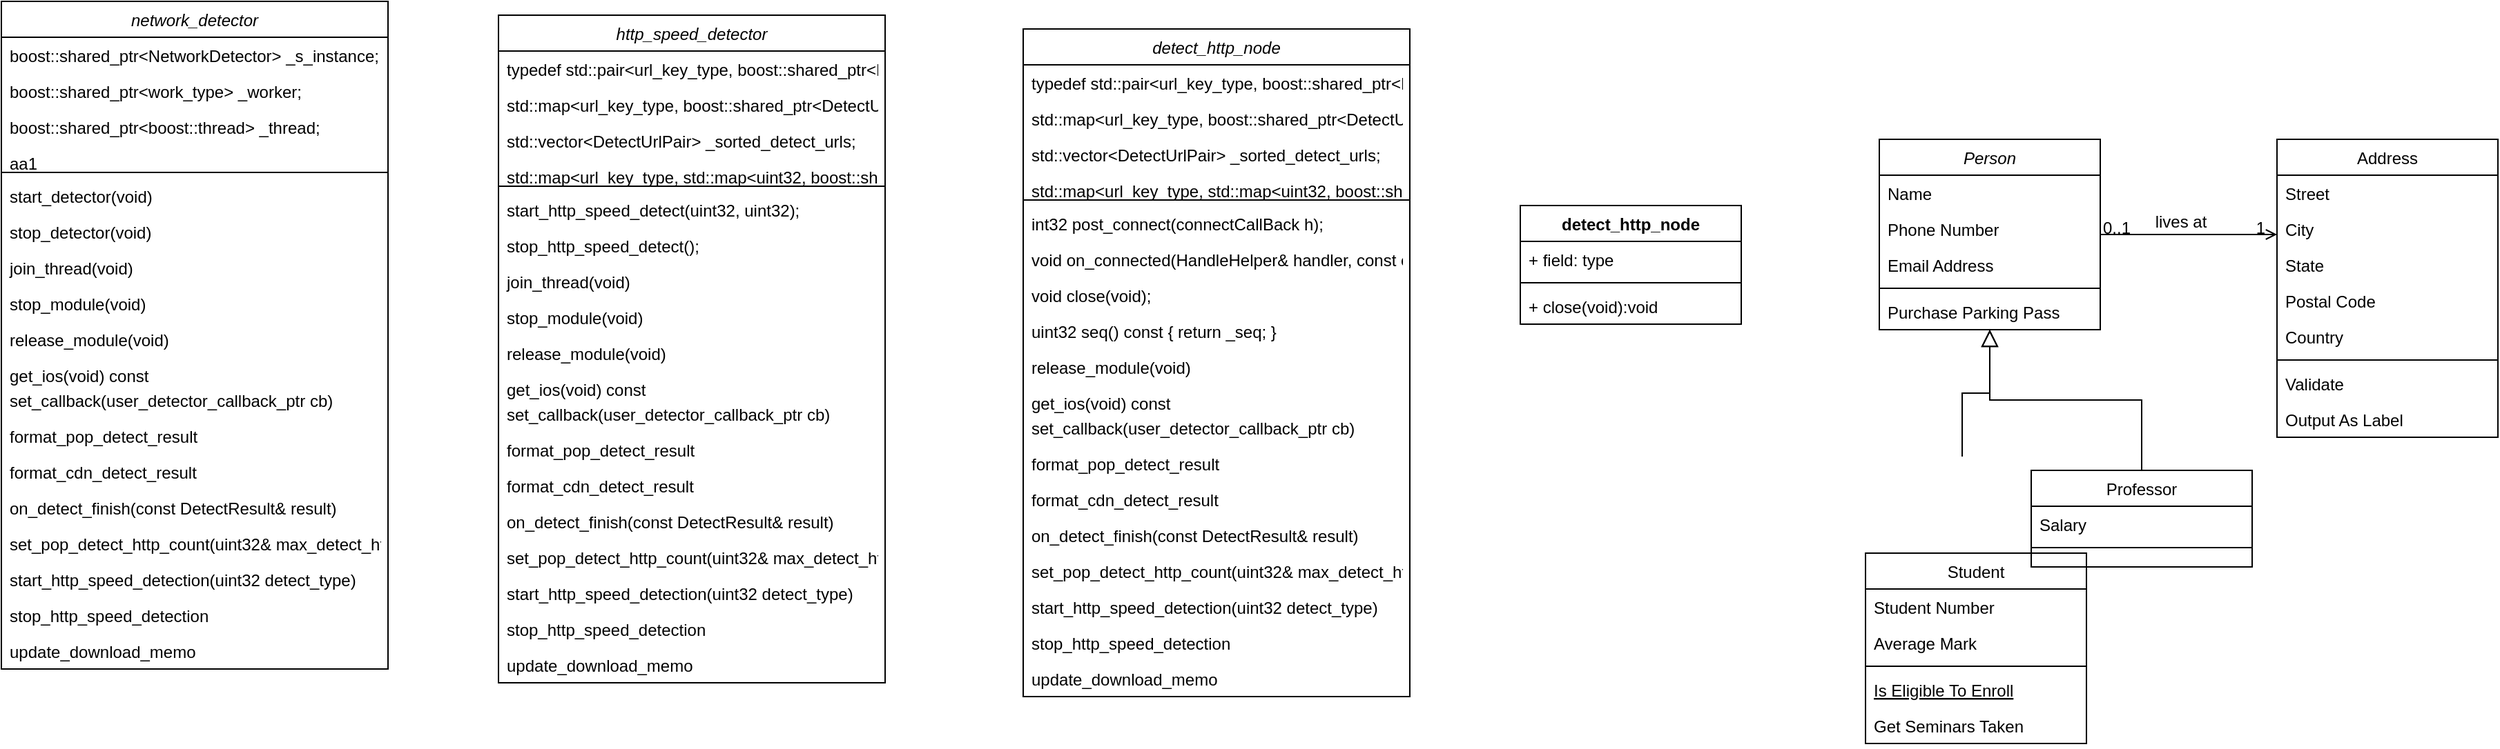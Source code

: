 <mxfile version="20.2.3" type="github">
  <diagram id="C5RBs43oDa-KdzZeNtuy" name="Page-1">
    <mxGraphModel dx="946" dy="614" grid="1" gridSize="10" guides="1" tooltips="1" connect="1" arrows="1" fold="1" page="1" pageScale="1" pageWidth="827" pageHeight="1169" math="0" shadow="0">
      <root>
        <mxCell id="WIyWlLk6GJQsqaUBKTNV-0" />
        <mxCell id="WIyWlLk6GJQsqaUBKTNV-1" parent="WIyWlLk6GJQsqaUBKTNV-0" />
        <mxCell id="zkfFHV4jXpPFQw0GAbJ--0" value="Person" style="swimlane;fontStyle=2;align=center;verticalAlign=top;childLayout=stackLayout;horizontal=1;startSize=26;horizontalStack=0;resizeParent=1;resizeLast=0;collapsible=1;marginBottom=0;rounded=0;shadow=0;strokeWidth=1;" parent="WIyWlLk6GJQsqaUBKTNV-1" vertex="1">
          <mxGeometry x="1380" y="120" width="160" height="138" as="geometry">
            <mxRectangle x="230" y="140" width="160" height="26" as="alternateBounds" />
          </mxGeometry>
        </mxCell>
        <mxCell id="zkfFHV4jXpPFQw0GAbJ--1" value="Name" style="text;align=left;verticalAlign=top;spacingLeft=4;spacingRight=4;overflow=hidden;rotatable=0;points=[[0,0.5],[1,0.5]];portConstraint=eastwest;" parent="zkfFHV4jXpPFQw0GAbJ--0" vertex="1">
          <mxGeometry y="26" width="160" height="26" as="geometry" />
        </mxCell>
        <mxCell id="zkfFHV4jXpPFQw0GAbJ--2" value="Phone Number" style="text;align=left;verticalAlign=top;spacingLeft=4;spacingRight=4;overflow=hidden;rotatable=0;points=[[0,0.5],[1,0.5]];portConstraint=eastwest;rounded=0;shadow=0;html=0;" parent="zkfFHV4jXpPFQw0GAbJ--0" vertex="1">
          <mxGeometry y="52" width="160" height="26" as="geometry" />
        </mxCell>
        <mxCell id="zkfFHV4jXpPFQw0GAbJ--3" value="Email Address" style="text;align=left;verticalAlign=top;spacingLeft=4;spacingRight=4;overflow=hidden;rotatable=0;points=[[0,0.5],[1,0.5]];portConstraint=eastwest;rounded=0;shadow=0;html=0;" parent="zkfFHV4jXpPFQw0GAbJ--0" vertex="1">
          <mxGeometry y="78" width="160" height="26" as="geometry" />
        </mxCell>
        <mxCell id="zkfFHV4jXpPFQw0GAbJ--4" value="" style="line;html=1;strokeWidth=1;align=left;verticalAlign=middle;spacingTop=-1;spacingLeft=3;spacingRight=3;rotatable=0;labelPosition=right;points=[];portConstraint=eastwest;" parent="zkfFHV4jXpPFQw0GAbJ--0" vertex="1">
          <mxGeometry y="104" width="160" height="8" as="geometry" />
        </mxCell>
        <mxCell id="zkfFHV4jXpPFQw0GAbJ--5" value="Purchase Parking Pass" style="text;align=left;verticalAlign=top;spacingLeft=4;spacingRight=4;overflow=hidden;rotatable=0;points=[[0,0.5],[1,0.5]];portConstraint=eastwest;" parent="zkfFHV4jXpPFQw0GAbJ--0" vertex="1">
          <mxGeometry y="112" width="160" height="26" as="geometry" />
        </mxCell>
        <mxCell id="zkfFHV4jXpPFQw0GAbJ--6" value="Student" style="swimlane;fontStyle=0;align=center;verticalAlign=top;childLayout=stackLayout;horizontal=1;startSize=26;horizontalStack=0;resizeParent=1;resizeLast=0;collapsible=1;marginBottom=0;rounded=0;shadow=0;strokeWidth=1;" parent="WIyWlLk6GJQsqaUBKTNV-1" vertex="1">
          <mxGeometry x="1370" y="420" width="160" height="138" as="geometry">
            <mxRectangle x="130" y="380" width="160" height="26" as="alternateBounds" />
          </mxGeometry>
        </mxCell>
        <mxCell id="zkfFHV4jXpPFQw0GAbJ--7" value="Student Number" style="text;align=left;verticalAlign=top;spacingLeft=4;spacingRight=4;overflow=hidden;rotatable=0;points=[[0,0.5],[1,0.5]];portConstraint=eastwest;" parent="zkfFHV4jXpPFQw0GAbJ--6" vertex="1">
          <mxGeometry y="26" width="160" height="26" as="geometry" />
        </mxCell>
        <mxCell id="zkfFHV4jXpPFQw0GAbJ--8" value="Average Mark" style="text;align=left;verticalAlign=top;spacingLeft=4;spacingRight=4;overflow=hidden;rotatable=0;points=[[0,0.5],[1,0.5]];portConstraint=eastwest;rounded=0;shadow=0;html=0;" parent="zkfFHV4jXpPFQw0GAbJ--6" vertex="1">
          <mxGeometry y="52" width="160" height="26" as="geometry" />
        </mxCell>
        <mxCell id="zkfFHV4jXpPFQw0GAbJ--9" value="" style="line;html=1;strokeWidth=1;align=left;verticalAlign=middle;spacingTop=-1;spacingLeft=3;spacingRight=3;rotatable=0;labelPosition=right;points=[];portConstraint=eastwest;" parent="zkfFHV4jXpPFQw0GAbJ--6" vertex="1">
          <mxGeometry y="78" width="160" height="8" as="geometry" />
        </mxCell>
        <mxCell id="zkfFHV4jXpPFQw0GAbJ--10" value="Is Eligible To Enroll" style="text;align=left;verticalAlign=top;spacingLeft=4;spacingRight=4;overflow=hidden;rotatable=0;points=[[0,0.5],[1,0.5]];portConstraint=eastwest;fontStyle=4" parent="zkfFHV4jXpPFQw0GAbJ--6" vertex="1">
          <mxGeometry y="86" width="160" height="26" as="geometry" />
        </mxCell>
        <mxCell id="zkfFHV4jXpPFQw0GAbJ--11" value="Get Seminars Taken" style="text;align=left;verticalAlign=top;spacingLeft=4;spacingRight=4;overflow=hidden;rotatable=0;points=[[0,0.5],[1,0.5]];portConstraint=eastwest;" parent="zkfFHV4jXpPFQw0GAbJ--6" vertex="1">
          <mxGeometry y="112" width="160" height="26" as="geometry" />
        </mxCell>
        <mxCell id="zkfFHV4jXpPFQw0GAbJ--12" value="" style="endArrow=block;endSize=10;endFill=0;shadow=0;strokeWidth=1;rounded=0;edgeStyle=elbowEdgeStyle;elbow=vertical;" parent="WIyWlLk6GJQsqaUBKTNV-1" target="zkfFHV4jXpPFQw0GAbJ--0" edge="1">
          <mxGeometry width="160" relative="1" as="geometry">
            <mxPoint x="1440" y="350" as="sourcePoint" />
            <mxPoint x="1360" y="203" as="targetPoint" />
          </mxGeometry>
        </mxCell>
        <mxCell id="zkfFHV4jXpPFQw0GAbJ--13" value="Professor" style="swimlane;fontStyle=0;align=center;verticalAlign=top;childLayout=stackLayout;horizontal=1;startSize=26;horizontalStack=0;resizeParent=1;resizeLast=0;collapsible=1;marginBottom=0;rounded=0;shadow=0;strokeWidth=1;" parent="WIyWlLk6GJQsqaUBKTNV-1" vertex="1">
          <mxGeometry x="1490" y="360" width="160" height="70" as="geometry">
            <mxRectangle x="340" y="380" width="170" height="26" as="alternateBounds" />
          </mxGeometry>
        </mxCell>
        <mxCell id="zkfFHV4jXpPFQw0GAbJ--14" value="Salary" style="text;align=left;verticalAlign=top;spacingLeft=4;spacingRight=4;overflow=hidden;rotatable=0;points=[[0,0.5],[1,0.5]];portConstraint=eastwest;" parent="zkfFHV4jXpPFQw0GAbJ--13" vertex="1">
          <mxGeometry y="26" width="160" height="26" as="geometry" />
        </mxCell>
        <mxCell id="zkfFHV4jXpPFQw0GAbJ--15" value="" style="line;html=1;strokeWidth=1;align=left;verticalAlign=middle;spacingTop=-1;spacingLeft=3;spacingRight=3;rotatable=0;labelPosition=right;points=[];portConstraint=eastwest;" parent="zkfFHV4jXpPFQw0GAbJ--13" vertex="1">
          <mxGeometry y="52" width="160" height="8" as="geometry" />
        </mxCell>
        <mxCell id="zkfFHV4jXpPFQw0GAbJ--16" value="" style="endArrow=block;endSize=10;endFill=0;shadow=0;strokeWidth=1;rounded=0;edgeStyle=elbowEdgeStyle;elbow=vertical;" parent="WIyWlLk6GJQsqaUBKTNV-1" source="zkfFHV4jXpPFQw0GAbJ--13" target="zkfFHV4jXpPFQw0GAbJ--0" edge="1">
          <mxGeometry width="160" relative="1" as="geometry">
            <mxPoint x="1370" y="373" as="sourcePoint" />
            <mxPoint x="1470" y="271" as="targetPoint" />
          </mxGeometry>
        </mxCell>
        <mxCell id="zkfFHV4jXpPFQw0GAbJ--17" value="Address" style="swimlane;fontStyle=0;align=center;verticalAlign=top;childLayout=stackLayout;horizontal=1;startSize=26;horizontalStack=0;resizeParent=1;resizeLast=0;collapsible=1;marginBottom=0;rounded=0;shadow=0;strokeWidth=1;" parent="WIyWlLk6GJQsqaUBKTNV-1" vertex="1">
          <mxGeometry x="1668" y="120" width="160" height="216" as="geometry">
            <mxRectangle x="550" y="140" width="160" height="26" as="alternateBounds" />
          </mxGeometry>
        </mxCell>
        <mxCell id="zkfFHV4jXpPFQw0GAbJ--18" value="Street" style="text;align=left;verticalAlign=top;spacingLeft=4;spacingRight=4;overflow=hidden;rotatable=0;points=[[0,0.5],[1,0.5]];portConstraint=eastwest;" parent="zkfFHV4jXpPFQw0GAbJ--17" vertex="1">
          <mxGeometry y="26" width="160" height="26" as="geometry" />
        </mxCell>
        <mxCell id="zkfFHV4jXpPFQw0GAbJ--19" value="City" style="text;align=left;verticalAlign=top;spacingLeft=4;spacingRight=4;overflow=hidden;rotatable=0;points=[[0,0.5],[1,0.5]];portConstraint=eastwest;rounded=0;shadow=0;html=0;" parent="zkfFHV4jXpPFQw0GAbJ--17" vertex="1">
          <mxGeometry y="52" width="160" height="26" as="geometry" />
        </mxCell>
        <mxCell id="zkfFHV4jXpPFQw0GAbJ--20" value="State" style="text;align=left;verticalAlign=top;spacingLeft=4;spacingRight=4;overflow=hidden;rotatable=0;points=[[0,0.5],[1,0.5]];portConstraint=eastwest;rounded=0;shadow=0;html=0;" parent="zkfFHV4jXpPFQw0GAbJ--17" vertex="1">
          <mxGeometry y="78" width="160" height="26" as="geometry" />
        </mxCell>
        <mxCell id="zkfFHV4jXpPFQw0GAbJ--21" value="Postal Code" style="text;align=left;verticalAlign=top;spacingLeft=4;spacingRight=4;overflow=hidden;rotatable=0;points=[[0,0.5],[1,0.5]];portConstraint=eastwest;rounded=0;shadow=0;html=0;" parent="zkfFHV4jXpPFQw0GAbJ--17" vertex="1">
          <mxGeometry y="104" width="160" height="26" as="geometry" />
        </mxCell>
        <mxCell id="zkfFHV4jXpPFQw0GAbJ--22" value="Country" style="text;align=left;verticalAlign=top;spacingLeft=4;spacingRight=4;overflow=hidden;rotatable=0;points=[[0,0.5],[1,0.5]];portConstraint=eastwest;rounded=0;shadow=0;html=0;" parent="zkfFHV4jXpPFQw0GAbJ--17" vertex="1">
          <mxGeometry y="130" width="160" height="26" as="geometry" />
        </mxCell>
        <mxCell id="zkfFHV4jXpPFQw0GAbJ--23" value="" style="line;html=1;strokeWidth=1;align=left;verticalAlign=middle;spacingTop=-1;spacingLeft=3;spacingRight=3;rotatable=0;labelPosition=right;points=[];portConstraint=eastwest;" parent="zkfFHV4jXpPFQw0GAbJ--17" vertex="1">
          <mxGeometry y="156" width="160" height="8" as="geometry" />
        </mxCell>
        <mxCell id="zkfFHV4jXpPFQw0GAbJ--24" value="Validate" style="text;align=left;verticalAlign=top;spacingLeft=4;spacingRight=4;overflow=hidden;rotatable=0;points=[[0,0.5],[1,0.5]];portConstraint=eastwest;" parent="zkfFHV4jXpPFQw0GAbJ--17" vertex="1">
          <mxGeometry y="164" width="160" height="26" as="geometry" />
        </mxCell>
        <mxCell id="zkfFHV4jXpPFQw0GAbJ--25" value="Output As Label" style="text;align=left;verticalAlign=top;spacingLeft=4;spacingRight=4;overflow=hidden;rotatable=0;points=[[0,0.5],[1,0.5]];portConstraint=eastwest;" parent="zkfFHV4jXpPFQw0GAbJ--17" vertex="1">
          <mxGeometry y="190" width="160" height="26" as="geometry" />
        </mxCell>
        <mxCell id="zkfFHV4jXpPFQw0GAbJ--26" value="" style="endArrow=open;shadow=0;strokeWidth=1;rounded=0;endFill=1;edgeStyle=elbowEdgeStyle;elbow=vertical;" parent="WIyWlLk6GJQsqaUBKTNV-1" source="zkfFHV4jXpPFQw0GAbJ--0" target="zkfFHV4jXpPFQw0GAbJ--17" edge="1">
          <mxGeometry x="0.5" y="41" relative="1" as="geometry">
            <mxPoint x="1540" y="192" as="sourcePoint" />
            <mxPoint x="1700" y="192" as="targetPoint" />
            <mxPoint x="-40" y="32" as="offset" />
          </mxGeometry>
        </mxCell>
        <mxCell id="zkfFHV4jXpPFQw0GAbJ--27" value="0..1" style="resizable=0;align=left;verticalAlign=bottom;labelBackgroundColor=none;fontSize=12;" parent="zkfFHV4jXpPFQw0GAbJ--26" connectable="0" vertex="1">
          <mxGeometry x="-1" relative="1" as="geometry">
            <mxPoint y="4" as="offset" />
          </mxGeometry>
        </mxCell>
        <mxCell id="zkfFHV4jXpPFQw0GAbJ--28" value="1" style="resizable=0;align=right;verticalAlign=bottom;labelBackgroundColor=none;fontSize=12;" parent="zkfFHV4jXpPFQw0GAbJ--26" connectable="0" vertex="1">
          <mxGeometry x="1" relative="1" as="geometry">
            <mxPoint x="-7" y="4" as="offset" />
          </mxGeometry>
        </mxCell>
        <mxCell id="zkfFHV4jXpPFQw0GAbJ--29" value="lives at" style="text;html=1;resizable=0;points=[];;align=center;verticalAlign=middle;labelBackgroundColor=none;rounded=0;shadow=0;strokeWidth=1;fontSize=12;" parent="zkfFHV4jXpPFQw0GAbJ--26" vertex="1" connectable="0">
          <mxGeometry x="0.5" y="49" relative="1" as="geometry">
            <mxPoint x="-38" y="40" as="offset" />
          </mxGeometry>
        </mxCell>
        <mxCell id="YWh_K6YURbZ0HgwDhBZC-0" value="network_detector" style="swimlane;fontStyle=2;align=center;verticalAlign=top;childLayout=stackLayout;horizontal=1;startSize=26;horizontalStack=0;resizeParent=1;resizeLast=0;collapsible=1;marginBottom=0;rounded=0;shadow=0;strokeWidth=1;" vertex="1" parent="WIyWlLk6GJQsqaUBKTNV-1">
          <mxGeometry x="20" y="20" width="280" height="484" as="geometry">
            <mxRectangle x="230" y="140" width="160" height="26" as="alternateBounds" />
          </mxGeometry>
        </mxCell>
        <mxCell id="YWh_K6YURbZ0HgwDhBZC-1" value="boost::shared_ptr&lt;NetworkDetector&gt; _s_instance;" style="text;align=left;verticalAlign=top;spacingLeft=4;spacingRight=4;overflow=hidden;rotatable=0;points=[[0,0.5],[1,0.5]];portConstraint=eastwest;" vertex="1" parent="YWh_K6YURbZ0HgwDhBZC-0">
          <mxGeometry y="26" width="280" height="26" as="geometry" />
        </mxCell>
        <mxCell id="YWh_K6YURbZ0HgwDhBZC-3" value="boost::shared_ptr&lt;work_type&gt; _worker;" style="text;align=left;verticalAlign=top;spacingLeft=4;spacingRight=4;overflow=hidden;rotatable=0;points=[[0,0.5],[1,0.5]];portConstraint=eastwest;rounded=0;shadow=0;html=0;" vertex="1" parent="YWh_K6YURbZ0HgwDhBZC-0">
          <mxGeometry y="52" width="280" height="26" as="geometry" />
        </mxCell>
        <mxCell id="YWh_K6YURbZ0HgwDhBZC-2" value="boost::shared_ptr&lt;boost::thread&gt; _thread;&#xa;" style="text;align=left;verticalAlign=top;spacingLeft=4;spacingRight=4;overflow=hidden;rotatable=0;points=[[0,0.5],[1,0.5]];portConstraint=eastwest;rounded=0;shadow=0;html=0;" vertex="1" parent="YWh_K6YURbZ0HgwDhBZC-0">
          <mxGeometry y="78" width="280" height="26" as="geometry" />
        </mxCell>
        <mxCell id="YWh_K6YURbZ0HgwDhBZC-23" value="aa1" style="text;align=left;verticalAlign=top;spacingLeft=4;spacingRight=4;overflow=hidden;rotatable=0;points=[[0,0.5],[1,0.5]];portConstraint=eastwest;rounded=0;shadow=0;html=0;" vertex="1" parent="YWh_K6YURbZ0HgwDhBZC-0">
          <mxGeometry y="104" width="280" height="16" as="geometry" />
        </mxCell>
        <mxCell id="YWh_K6YURbZ0HgwDhBZC-4" value="" style="line;html=1;strokeWidth=1;align=left;verticalAlign=middle;spacingTop=-1;spacingLeft=3;spacingRight=3;rotatable=0;labelPosition=right;points=[];portConstraint=eastwest;" vertex="1" parent="YWh_K6YURbZ0HgwDhBZC-0">
          <mxGeometry y="120" width="280" height="8" as="geometry" />
        </mxCell>
        <mxCell id="YWh_K6YURbZ0HgwDhBZC-5" value="start_detector(void)" style="text;align=left;verticalAlign=top;spacingLeft=4;spacingRight=4;overflow=hidden;rotatable=0;points=[[0,0.5],[1,0.5]];portConstraint=eastwest;" vertex="1" parent="YWh_K6YURbZ0HgwDhBZC-0">
          <mxGeometry y="128" width="280" height="26" as="geometry" />
        </mxCell>
        <mxCell id="YWh_K6YURbZ0HgwDhBZC-8" value="stop_detector(void)" style="text;align=left;verticalAlign=top;spacingLeft=4;spacingRight=4;overflow=hidden;rotatable=0;points=[[0,0.5],[1,0.5]];portConstraint=eastwest;" vertex="1" parent="YWh_K6YURbZ0HgwDhBZC-0">
          <mxGeometry y="154" width="280" height="26" as="geometry" />
        </mxCell>
        <mxCell id="YWh_K6YURbZ0HgwDhBZC-13" value="join_thread(void)" style="text;align=left;verticalAlign=top;spacingLeft=4;spacingRight=4;overflow=hidden;rotatable=0;points=[[0,0.5],[1,0.5]];portConstraint=eastwest;" vertex="1" parent="YWh_K6YURbZ0HgwDhBZC-0">
          <mxGeometry y="180" width="280" height="26" as="geometry" />
        </mxCell>
        <mxCell id="YWh_K6YURbZ0HgwDhBZC-11" value="stop_module(void)" style="text;align=left;verticalAlign=top;spacingLeft=4;spacingRight=4;overflow=hidden;rotatable=0;points=[[0,0.5],[1,0.5]];portConstraint=eastwest;" vertex="1" parent="YWh_K6YURbZ0HgwDhBZC-0">
          <mxGeometry y="206" width="280" height="26" as="geometry" />
        </mxCell>
        <mxCell id="YWh_K6YURbZ0HgwDhBZC-7" value="release_module(void)" style="text;align=left;verticalAlign=top;spacingLeft=4;spacingRight=4;overflow=hidden;rotatable=0;points=[[0,0.5],[1,0.5]];portConstraint=eastwest;" vertex="1" parent="YWh_K6YURbZ0HgwDhBZC-0">
          <mxGeometry y="232" width="280" height="26" as="geometry" />
        </mxCell>
        <mxCell id="YWh_K6YURbZ0HgwDhBZC-14" value="get_ios(void) const" style="text;align=left;verticalAlign=top;spacingLeft=4;spacingRight=4;overflow=hidden;rotatable=0;points=[[0,0.5],[1,0.5]];portConstraint=eastwest;" vertex="1" parent="YWh_K6YURbZ0HgwDhBZC-0">
          <mxGeometry y="258" width="280" height="18" as="geometry" />
        </mxCell>
        <mxCell id="YWh_K6YURbZ0HgwDhBZC-15" value="set_callback(user_detector_callback_ptr cb)" style="text;align=left;verticalAlign=top;spacingLeft=4;spacingRight=4;overflow=hidden;rotatable=0;points=[[0,0.5],[1,0.5]];portConstraint=eastwest;" vertex="1" parent="YWh_K6YURbZ0HgwDhBZC-0">
          <mxGeometry y="276" width="280" height="26" as="geometry" />
        </mxCell>
        <mxCell id="YWh_K6YURbZ0HgwDhBZC-19" value="format_pop_detect_result" style="text;align=left;verticalAlign=top;spacingLeft=4;spacingRight=4;overflow=hidden;rotatable=0;points=[[0,0.5],[1,0.5]];portConstraint=eastwest;" vertex="1" parent="YWh_K6YURbZ0HgwDhBZC-0">
          <mxGeometry y="302" width="280" height="26" as="geometry" />
        </mxCell>
        <mxCell id="YWh_K6YURbZ0HgwDhBZC-18" value="format_cdn_detect_result" style="text;align=left;verticalAlign=top;spacingLeft=4;spacingRight=4;overflow=hidden;rotatable=0;points=[[0,0.5],[1,0.5]];portConstraint=eastwest;" vertex="1" parent="YWh_K6YURbZ0HgwDhBZC-0">
          <mxGeometry y="328" width="280" height="26" as="geometry" />
        </mxCell>
        <mxCell id="YWh_K6YURbZ0HgwDhBZC-17" value="on_detect_finish(const DetectResult&amp; result)" style="text;align=left;verticalAlign=top;spacingLeft=4;spacingRight=4;overflow=hidden;rotatable=0;points=[[0,0.5],[1,0.5]];portConstraint=eastwest;" vertex="1" parent="YWh_K6YURbZ0HgwDhBZC-0">
          <mxGeometry y="354" width="280" height="26" as="geometry" />
        </mxCell>
        <mxCell id="YWh_K6YURbZ0HgwDhBZC-16" value="set_pop_detect_http_count(uint32&amp; max_detect_http_count)" style="text;align=left;verticalAlign=top;spacingLeft=4;spacingRight=4;overflow=hidden;rotatable=0;points=[[0,0.5],[1,0.5]];portConstraint=eastwest;" vertex="1" parent="YWh_K6YURbZ0HgwDhBZC-0">
          <mxGeometry y="380" width="280" height="26" as="geometry" />
        </mxCell>
        <mxCell id="YWh_K6YURbZ0HgwDhBZC-21" value="start_http_speed_detection(uint32 detect_type)&#xa;" style="text;align=left;verticalAlign=top;spacingLeft=4;spacingRight=4;overflow=hidden;rotatable=0;points=[[0,0.5],[1,0.5]];portConstraint=eastwest;" vertex="1" parent="YWh_K6YURbZ0HgwDhBZC-0">
          <mxGeometry y="406" width="280" height="26" as="geometry" />
        </mxCell>
        <mxCell id="YWh_K6YURbZ0HgwDhBZC-22" value="stop_http_speed_detection" style="text;align=left;verticalAlign=top;spacingLeft=4;spacingRight=4;overflow=hidden;rotatable=0;points=[[0,0.5],[1,0.5]];portConstraint=eastwest;" vertex="1" parent="YWh_K6YURbZ0HgwDhBZC-0">
          <mxGeometry y="432" width="280" height="26" as="geometry" />
        </mxCell>
        <mxCell id="YWh_K6YURbZ0HgwDhBZC-10" value="update_download_memo" style="text;align=left;verticalAlign=top;spacingLeft=4;spacingRight=4;overflow=hidden;rotatable=0;points=[[0,0.5],[1,0.5]];portConstraint=eastwest;" vertex="1" parent="YWh_K6YURbZ0HgwDhBZC-0">
          <mxGeometry y="458" width="280" height="26" as="geometry" />
        </mxCell>
        <mxCell id="YWh_K6YURbZ0HgwDhBZC-24" value="http_speed_detector" style="swimlane;fontStyle=2;align=center;verticalAlign=top;childLayout=stackLayout;horizontal=1;startSize=26;horizontalStack=0;resizeParent=1;resizeLast=0;collapsible=1;marginBottom=0;rounded=0;shadow=0;strokeWidth=1;" vertex="1" parent="WIyWlLk6GJQsqaUBKTNV-1">
          <mxGeometry x="380" y="30" width="280" height="484" as="geometry">
            <mxRectangle x="230" y="140" width="160" height="26" as="alternateBounds" />
          </mxGeometry>
        </mxCell>
        <mxCell id="YWh_K6YURbZ0HgwDhBZC-25" value=" typedef std::pair&lt;url_key_type, boost::shared_ptr&lt;DetectUrl&gt;&gt; DetectUrlPair;&#xa;" style="text;align=left;verticalAlign=top;spacingLeft=4;spacingRight=4;overflow=hidden;rotatable=0;points=[[0,0.5],[1,0.5]];portConstraint=eastwest;" vertex="1" parent="YWh_K6YURbZ0HgwDhBZC-24">
          <mxGeometry y="26" width="280" height="26" as="geometry" />
        </mxCell>
        <mxCell id="YWh_K6YURbZ0HgwDhBZC-26" value="std::map&lt;url_key_type, boost::shared_ptr&lt;DetectUrl&gt;&gt; _detect_url_map;" style="text;align=left;verticalAlign=top;spacingLeft=4;spacingRight=4;overflow=hidden;rotatable=0;points=[[0,0.5],[1,0.5]];portConstraint=eastwest;rounded=0;shadow=0;html=0;" vertex="1" parent="YWh_K6YURbZ0HgwDhBZC-24">
          <mxGeometry y="52" width="280" height="26" as="geometry" />
        </mxCell>
        <mxCell id="YWh_K6YURbZ0HgwDhBZC-27" value="std::vector&lt;DetectUrlPair&gt; _sorted_detect_urls;" style="text;align=left;verticalAlign=top;spacingLeft=4;spacingRight=4;overflow=hidden;rotatable=0;points=[[0,0.5],[1,0.5]];portConstraint=eastwest;rounded=0;shadow=0;html=0;" vertex="1" parent="YWh_K6YURbZ0HgwDhBZC-24">
          <mxGeometry y="78" width="280" height="26" as="geometry" />
        </mxCell>
        <mxCell id="YWh_K6YURbZ0HgwDhBZC-28" value=" std::map&lt;url_key_type, std::map&lt;uint32, boost::shared_ptr&lt;DetectHttpNode&gt;&gt;&gt; _detect_http_nodes;" style="text;align=left;verticalAlign=top;spacingLeft=4;spacingRight=4;overflow=hidden;rotatable=0;points=[[0,0.5],[1,0.5]];portConstraint=eastwest;rounded=0;shadow=0;html=0;" vertex="1" parent="YWh_K6YURbZ0HgwDhBZC-24">
          <mxGeometry y="104" width="280" height="16" as="geometry" />
        </mxCell>
        <mxCell id="YWh_K6YURbZ0HgwDhBZC-29" value="" style="line;html=1;strokeWidth=1;align=left;verticalAlign=middle;spacingTop=-1;spacingLeft=3;spacingRight=3;rotatable=0;labelPosition=right;points=[];portConstraint=eastwest;" vertex="1" parent="YWh_K6YURbZ0HgwDhBZC-24">
          <mxGeometry y="120" width="280" height="8" as="geometry" />
        </mxCell>
        <mxCell id="YWh_K6YURbZ0HgwDhBZC-30" value="start_http_speed_detect(uint32, uint32);" style="text;align=left;verticalAlign=top;spacingLeft=4;spacingRight=4;overflow=hidden;rotatable=0;points=[[0,0.5],[1,0.5]];portConstraint=eastwest;" vertex="1" parent="YWh_K6YURbZ0HgwDhBZC-24">
          <mxGeometry y="128" width="280" height="26" as="geometry" />
        </mxCell>
        <mxCell id="YWh_K6YURbZ0HgwDhBZC-31" value="stop_http_speed_detect();" style="text;align=left;verticalAlign=top;spacingLeft=4;spacingRight=4;overflow=hidden;rotatable=0;points=[[0,0.5],[1,0.5]];portConstraint=eastwest;" vertex="1" parent="YWh_K6YURbZ0HgwDhBZC-24">
          <mxGeometry y="154" width="280" height="26" as="geometry" />
        </mxCell>
        <mxCell id="YWh_K6YURbZ0HgwDhBZC-32" value="join_thread(void)" style="text;align=left;verticalAlign=top;spacingLeft=4;spacingRight=4;overflow=hidden;rotatable=0;points=[[0,0.5],[1,0.5]];portConstraint=eastwest;" vertex="1" parent="YWh_K6YURbZ0HgwDhBZC-24">
          <mxGeometry y="180" width="280" height="26" as="geometry" />
        </mxCell>
        <mxCell id="YWh_K6YURbZ0HgwDhBZC-33" value="stop_module(void)" style="text;align=left;verticalAlign=top;spacingLeft=4;spacingRight=4;overflow=hidden;rotatable=0;points=[[0,0.5],[1,0.5]];portConstraint=eastwest;" vertex="1" parent="YWh_K6YURbZ0HgwDhBZC-24">
          <mxGeometry y="206" width="280" height="26" as="geometry" />
        </mxCell>
        <mxCell id="YWh_K6YURbZ0HgwDhBZC-34" value="release_module(void)" style="text;align=left;verticalAlign=top;spacingLeft=4;spacingRight=4;overflow=hidden;rotatable=0;points=[[0,0.5],[1,0.5]];portConstraint=eastwest;" vertex="1" parent="YWh_K6YURbZ0HgwDhBZC-24">
          <mxGeometry y="232" width="280" height="26" as="geometry" />
        </mxCell>
        <mxCell id="YWh_K6YURbZ0HgwDhBZC-35" value="get_ios(void) const" style="text;align=left;verticalAlign=top;spacingLeft=4;spacingRight=4;overflow=hidden;rotatable=0;points=[[0,0.5],[1,0.5]];portConstraint=eastwest;" vertex="1" parent="YWh_K6YURbZ0HgwDhBZC-24">
          <mxGeometry y="258" width="280" height="18" as="geometry" />
        </mxCell>
        <mxCell id="YWh_K6YURbZ0HgwDhBZC-36" value="set_callback(user_detector_callback_ptr cb)" style="text;align=left;verticalAlign=top;spacingLeft=4;spacingRight=4;overflow=hidden;rotatable=0;points=[[0,0.5],[1,0.5]];portConstraint=eastwest;" vertex="1" parent="YWh_K6YURbZ0HgwDhBZC-24">
          <mxGeometry y="276" width="280" height="26" as="geometry" />
        </mxCell>
        <mxCell id="YWh_K6YURbZ0HgwDhBZC-37" value="format_pop_detect_result" style="text;align=left;verticalAlign=top;spacingLeft=4;spacingRight=4;overflow=hidden;rotatable=0;points=[[0,0.5],[1,0.5]];portConstraint=eastwest;" vertex="1" parent="YWh_K6YURbZ0HgwDhBZC-24">
          <mxGeometry y="302" width="280" height="26" as="geometry" />
        </mxCell>
        <mxCell id="YWh_K6YURbZ0HgwDhBZC-38" value="format_cdn_detect_result" style="text;align=left;verticalAlign=top;spacingLeft=4;spacingRight=4;overflow=hidden;rotatable=0;points=[[0,0.5],[1,0.5]];portConstraint=eastwest;" vertex="1" parent="YWh_K6YURbZ0HgwDhBZC-24">
          <mxGeometry y="328" width="280" height="26" as="geometry" />
        </mxCell>
        <mxCell id="YWh_K6YURbZ0HgwDhBZC-39" value="on_detect_finish(const DetectResult&amp; result)" style="text;align=left;verticalAlign=top;spacingLeft=4;spacingRight=4;overflow=hidden;rotatable=0;points=[[0,0.5],[1,0.5]];portConstraint=eastwest;" vertex="1" parent="YWh_K6YURbZ0HgwDhBZC-24">
          <mxGeometry y="354" width="280" height="26" as="geometry" />
        </mxCell>
        <mxCell id="YWh_K6YURbZ0HgwDhBZC-40" value="set_pop_detect_http_count(uint32&amp; max_detect_http_count)" style="text;align=left;verticalAlign=top;spacingLeft=4;spacingRight=4;overflow=hidden;rotatable=0;points=[[0,0.5],[1,0.5]];portConstraint=eastwest;" vertex="1" parent="YWh_K6YURbZ0HgwDhBZC-24">
          <mxGeometry y="380" width="280" height="26" as="geometry" />
        </mxCell>
        <mxCell id="YWh_K6YURbZ0HgwDhBZC-41" value="start_http_speed_detection(uint32 detect_type)&#xa;" style="text;align=left;verticalAlign=top;spacingLeft=4;spacingRight=4;overflow=hidden;rotatable=0;points=[[0,0.5],[1,0.5]];portConstraint=eastwest;" vertex="1" parent="YWh_K6YURbZ0HgwDhBZC-24">
          <mxGeometry y="406" width="280" height="26" as="geometry" />
        </mxCell>
        <mxCell id="YWh_K6YURbZ0HgwDhBZC-42" value="stop_http_speed_detection" style="text;align=left;verticalAlign=top;spacingLeft=4;spacingRight=4;overflow=hidden;rotatable=0;points=[[0,0.5],[1,0.5]];portConstraint=eastwest;" vertex="1" parent="YWh_K6YURbZ0HgwDhBZC-24">
          <mxGeometry y="432" width="280" height="26" as="geometry" />
        </mxCell>
        <mxCell id="YWh_K6YURbZ0HgwDhBZC-43" value="update_download_memo" style="text;align=left;verticalAlign=top;spacingLeft=4;spacingRight=4;overflow=hidden;rotatable=0;points=[[0,0.5],[1,0.5]];portConstraint=eastwest;" vertex="1" parent="YWh_K6YURbZ0HgwDhBZC-24">
          <mxGeometry y="458" width="280" height="26" as="geometry" />
        </mxCell>
        <mxCell id="YWh_K6YURbZ0HgwDhBZC-44" value="detect_http_node" style="swimlane;fontStyle=2;align=center;verticalAlign=top;childLayout=stackLayout;horizontal=1;startSize=26;horizontalStack=0;resizeParent=1;resizeLast=0;collapsible=1;marginBottom=0;rounded=0;shadow=0;strokeWidth=1;" vertex="1" parent="WIyWlLk6GJQsqaUBKTNV-1">
          <mxGeometry x="760" y="40" width="280" height="484" as="geometry">
            <mxRectangle x="230" y="140" width="160" height="26" as="alternateBounds" />
          </mxGeometry>
        </mxCell>
        <mxCell id="YWh_K6YURbZ0HgwDhBZC-45" value=" typedef std::pair&lt;url_key_type, boost::shared_ptr&lt;DetectUrl&gt;&gt; DetectUrlPair;&#xa;" style="text;align=left;verticalAlign=top;spacingLeft=4;spacingRight=4;overflow=hidden;rotatable=0;points=[[0,0.5],[1,0.5]];portConstraint=eastwest;" vertex="1" parent="YWh_K6YURbZ0HgwDhBZC-44">
          <mxGeometry y="26" width="280" height="26" as="geometry" />
        </mxCell>
        <mxCell id="YWh_K6YURbZ0HgwDhBZC-46" value="std::map&lt;url_key_type, boost::shared_ptr&lt;DetectUrl&gt;&gt; _detect_url_map;" style="text;align=left;verticalAlign=top;spacingLeft=4;spacingRight=4;overflow=hidden;rotatable=0;points=[[0,0.5],[1,0.5]];portConstraint=eastwest;rounded=0;shadow=0;html=0;" vertex="1" parent="YWh_K6YURbZ0HgwDhBZC-44">
          <mxGeometry y="52" width="280" height="26" as="geometry" />
        </mxCell>
        <mxCell id="YWh_K6YURbZ0HgwDhBZC-47" value="std::vector&lt;DetectUrlPair&gt; _sorted_detect_urls;" style="text;align=left;verticalAlign=top;spacingLeft=4;spacingRight=4;overflow=hidden;rotatable=0;points=[[0,0.5],[1,0.5]];portConstraint=eastwest;rounded=0;shadow=0;html=0;" vertex="1" parent="YWh_K6YURbZ0HgwDhBZC-44">
          <mxGeometry y="78" width="280" height="26" as="geometry" />
        </mxCell>
        <mxCell id="YWh_K6YURbZ0HgwDhBZC-48" value=" std::map&lt;url_key_type, std::map&lt;uint32, boost::shared_ptr&lt;DetectHttpNode&gt;&gt;&gt; _detect_http_nodes;" style="text;align=left;verticalAlign=top;spacingLeft=4;spacingRight=4;overflow=hidden;rotatable=0;points=[[0,0.5],[1,0.5]];portConstraint=eastwest;rounded=0;shadow=0;html=0;" vertex="1" parent="YWh_K6YURbZ0HgwDhBZC-44">
          <mxGeometry y="104" width="280" height="16" as="geometry" />
        </mxCell>
        <mxCell id="YWh_K6YURbZ0HgwDhBZC-49" value="" style="line;html=1;strokeWidth=1;align=left;verticalAlign=middle;spacingTop=-1;spacingLeft=3;spacingRight=3;rotatable=0;labelPosition=right;points=[];portConstraint=eastwest;" vertex="1" parent="YWh_K6YURbZ0HgwDhBZC-44">
          <mxGeometry y="120" width="280" height="8" as="geometry" />
        </mxCell>
        <mxCell id="YWh_K6YURbZ0HgwDhBZC-50" value="int32 post_connect(connectCallBack h);" style="text;align=left;verticalAlign=top;spacingLeft=4;spacingRight=4;overflow=hidden;rotatable=0;points=[[0,0.5],[1,0.5]];portConstraint=eastwest;" vertex="1" parent="YWh_K6YURbZ0HgwDhBZC-44">
          <mxGeometry y="128" width="280" height="26" as="geometry" />
        </mxCell>
        <mxCell id="YWh_K6YURbZ0HgwDhBZC-51" value="void on_connected(HandleHelper&amp; handler, const err_code&amp; err);" style="text;align=left;verticalAlign=top;spacingLeft=4;spacingRight=4;overflow=hidden;rotatable=0;points=[[0,0.5],[1,0.5]];portConstraint=eastwest;" vertex="1" parent="YWh_K6YURbZ0HgwDhBZC-44">
          <mxGeometry y="154" width="280" height="26" as="geometry" />
        </mxCell>
        <mxCell id="YWh_K6YURbZ0HgwDhBZC-52" value=" void close(void);" style="text;align=left;verticalAlign=top;spacingLeft=4;spacingRight=4;overflow=hidden;rotatable=0;points=[[0,0.5],[1,0.5]];portConstraint=eastwest;" vertex="1" parent="YWh_K6YURbZ0HgwDhBZC-44">
          <mxGeometry y="180" width="280" height="26" as="geometry" />
        </mxCell>
        <mxCell id="YWh_K6YURbZ0HgwDhBZC-53" value="uint32 seq() const { return _seq; }" style="text;align=left;verticalAlign=top;spacingLeft=4;spacingRight=4;overflow=hidden;rotatable=0;points=[[0,0.5],[1,0.5]];portConstraint=eastwest;" vertex="1" parent="YWh_K6YURbZ0HgwDhBZC-44">
          <mxGeometry y="206" width="280" height="26" as="geometry" />
        </mxCell>
        <mxCell id="YWh_K6YURbZ0HgwDhBZC-54" value="release_module(void)" style="text;align=left;verticalAlign=top;spacingLeft=4;spacingRight=4;overflow=hidden;rotatable=0;points=[[0,0.5],[1,0.5]];portConstraint=eastwest;" vertex="1" parent="YWh_K6YURbZ0HgwDhBZC-44">
          <mxGeometry y="232" width="280" height="26" as="geometry" />
        </mxCell>
        <mxCell id="YWh_K6YURbZ0HgwDhBZC-55" value="get_ios(void) const" style="text;align=left;verticalAlign=top;spacingLeft=4;spacingRight=4;overflow=hidden;rotatable=0;points=[[0,0.5],[1,0.5]];portConstraint=eastwest;" vertex="1" parent="YWh_K6YURbZ0HgwDhBZC-44">
          <mxGeometry y="258" width="280" height="18" as="geometry" />
        </mxCell>
        <mxCell id="YWh_K6YURbZ0HgwDhBZC-56" value="set_callback(user_detector_callback_ptr cb)" style="text;align=left;verticalAlign=top;spacingLeft=4;spacingRight=4;overflow=hidden;rotatable=0;points=[[0,0.5],[1,0.5]];portConstraint=eastwest;" vertex="1" parent="YWh_K6YURbZ0HgwDhBZC-44">
          <mxGeometry y="276" width="280" height="26" as="geometry" />
        </mxCell>
        <mxCell id="YWh_K6YURbZ0HgwDhBZC-57" value="format_pop_detect_result" style="text;align=left;verticalAlign=top;spacingLeft=4;spacingRight=4;overflow=hidden;rotatable=0;points=[[0,0.5],[1,0.5]];portConstraint=eastwest;" vertex="1" parent="YWh_K6YURbZ0HgwDhBZC-44">
          <mxGeometry y="302" width="280" height="26" as="geometry" />
        </mxCell>
        <mxCell id="YWh_K6YURbZ0HgwDhBZC-58" value="format_cdn_detect_result" style="text;align=left;verticalAlign=top;spacingLeft=4;spacingRight=4;overflow=hidden;rotatable=0;points=[[0,0.5],[1,0.5]];portConstraint=eastwest;" vertex="1" parent="YWh_K6YURbZ0HgwDhBZC-44">
          <mxGeometry y="328" width="280" height="26" as="geometry" />
        </mxCell>
        <mxCell id="YWh_K6YURbZ0HgwDhBZC-59" value="on_detect_finish(const DetectResult&amp; result)" style="text;align=left;verticalAlign=top;spacingLeft=4;spacingRight=4;overflow=hidden;rotatable=0;points=[[0,0.5],[1,0.5]];portConstraint=eastwest;" vertex="1" parent="YWh_K6YURbZ0HgwDhBZC-44">
          <mxGeometry y="354" width="280" height="26" as="geometry" />
        </mxCell>
        <mxCell id="YWh_K6YURbZ0HgwDhBZC-60" value="set_pop_detect_http_count(uint32&amp; max_detect_http_count)" style="text;align=left;verticalAlign=top;spacingLeft=4;spacingRight=4;overflow=hidden;rotatable=0;points=[[0,0.5],[1,0.5]];portConstraint=eastwest;" vertex="1" parent="YWh_K6YURbZ0HgwDhBZC-44">
          <mxGeometry y="380" width="280" height="26" as="geometry" />
        </mxCell>
        <mxCell id="YWh_K6YURbZ0HgwDhBZC-61" value="start_http_speed_detection(uint32 detect_type)&#xa;" style="text;align=left;verticalAlign=top;spacingLeft=4;spacingRight=4;overflow=hidden;rotatable=0;points=[[0,0.5],[1,0.5]];portConstraint=eastwest;" vertex="1" parent="YWh_K6YURbZ0HgwDhBZC-44">
          <mxGeometry y="406" width="280" height="26" as="geometry" />
        </mxCell>
        <mxCell id="YWh_K6YURbZ0HgwDhBZC-62" value="stop_http_speed_detection" style="text;align=left;verticalAlign=top;spacingLeft=4;spacingRight=4;overflow=hidden;rotatable=0;points=[[0,0.5],[1,0.5]];portConstraint=eastwest;" vertex="1" parent="YWh_K6YURbZ0HgwDhBZC-44">
          <mxGeometry y="432" width="280" height="26" as="geometry" />
        </mxCell>
        <mxCell id="YWh_K6YURbZ0HgwDhBZC-63" value="update_download_memo" style="text;align=left;verticalAlign=top;spacingLeft=4;spacingRight=4;overflow=hidden;rotatable=0;points=[[0,0.5],[1,0.5]];portConstraint=eastwest;" vertex="1" parent="YWh_K6YURbZ0HgwDhBZC-44">
          <mxGeometry y="458" width="280" height="26" as="geometry" />
        </mxCell>
        <mxCell id="YWh_K6YURbZ0HgwDhBZC-64" value="detect_http_node" style="swimlane;fontStyle=1;align=center;verticalAlign=top;childLayout=stackLayout;horizontal=1;startSize=26;horizontalStack=0;resizeParent=1;resizeParentMax=0;resizeLast=0;collapsible=1;marginBottom=0;" vertex="1" parent="WIyWlLk6GJQsqaUBKTNV-1">
          <mxGeometry x="1120" y="168" width="160" height="86" as="geometry" />
        </mxCell>
        <mxCell id="YWh_K6YURbZ0HgwDhBZC-65" value="+ field: type" style="text;strokeColor=none;fillColor=none;align=left;verticalAlign=top;spacingLeft=4;spacingRight=4;overflow=hidden;rotatable=0;points=[[0,0.5],[1,0.5]];portConstraint=eastwest;" vertex="1" parent="YWh_K6YURbZ0HgwDhBZC-64">
          <mxGeometry y="26" width="160" height="26" as="geometry" />
        </mxCell>
        <mxCell id="YWh_K6YURbZ0HgwDhBZC-66" value="" style="line;strokeWidth=1;fillColor=none;align=left;verticalAlign=middle;spacingTop=-1;spacingLeft=3;spacingRight=3;rotatable=0;labelPosition=right;points=[];portConstraint=eastwest;" vertex="1" parent="YWh_K6YURbZ0HgwDhBZC-64">
          <mxGeometry y="52" width="160" height="8" as="geometry" />
        </mxCell>
        <mxCell id="YWh_K6YURbZ0HgwDhBZC-67" value="+ close(void):void" style="text;strokeColor=none;fillColor=none;align=left;verticalAlign=top;spacingLeft=4;spacingRight=4;overflow=hidden;rotatable=0;points=[[0,0.5],[1,0.5]];portConstraint=eastwest;" vertex="1" parent="YWh_K6YURbZ0HgwDhBZC-64">
          <mxGeometry y="60" width="160" height="26" as="geometry" />
        </mxCell>
      </root>
    </mxGraphModel>
  </diagram>
</mxfile>
